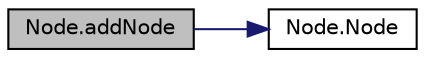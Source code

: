 digraph "Node.addNode"
{
 // LATEX_PDF_SIZE
  edge [fontname="Helvetica",fontsize="10",labelfontname="Helvetica",labelfontsize="10"];
  node [fontname="Helvetica",fontsize="10",shape=record];
  rankdir="LR";
  Node1 [label="Node.addNode",height=0.2,width=0.4,color="black", fillcolor="grey75", style="filled", fontcolor="black",tooltip="Given a Node instance, set pointer to a new Node."];
  Node1 -> Node2 [color="midnightblue",fontsize="10",style="solid",fontname="Helvetica"];
  Node2 [label="Node.Node",height=0.2,width=0.4,color="black", fillcolor="white", style="filled",URL="$class_node.html#a989164b636cfeff98b4df9833976f4f5",tooltip="Default constructor for Node."];
}
